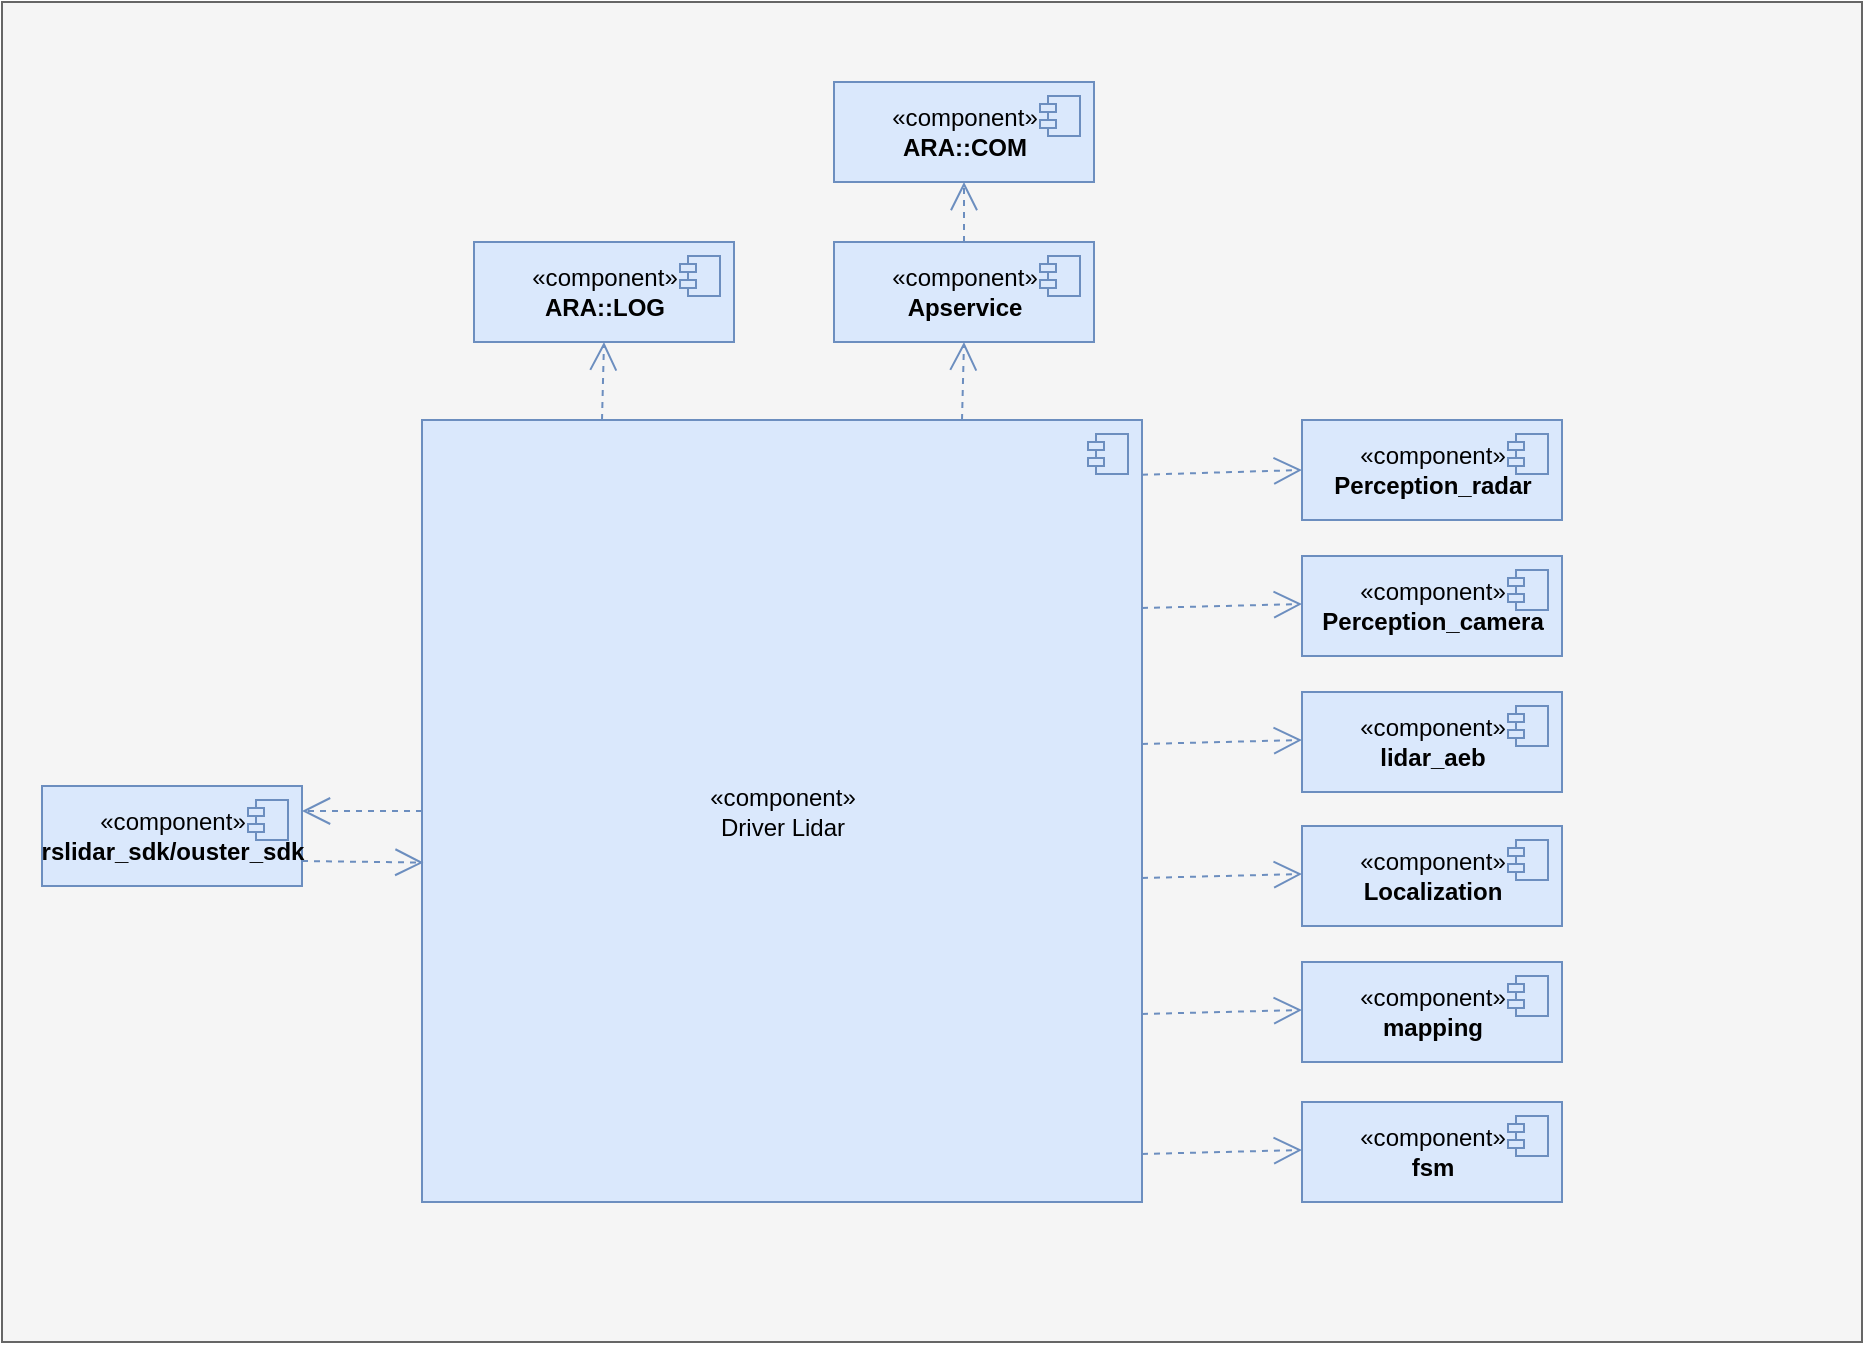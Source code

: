<mxfile version="21.5.0" type="github">
  <diagram name="第 1 页" id="PbC_2C6NFUbbkN98WZid">
    <mxGraphModel dx="1220" dy="665" grid="1" gridSize="10" guides="1" tooltips="1" connect="1" arrows="1" fold="1" page="1" pageScale="1" pageWidth="1920" pageHeight="1200" math="0" shadow="0">
      <root>
        <mxCell id="0" />
        <mxCell id="1" parent="0" />
        <mxCell id="U0jA1PSBCxF5mqMECEca-1" value="" style="html=1;fillColor=#f5f5f5;fontColor=#333333;strokeColor=#666666;" vertex="1" parent="1">
          <mxGeometry x="270" y="50" width="930" height="670" as="geometry" />
        </mxCell>
        <mxCell id="U0jA1PSBCxF5mqMECEca-2" value="«c&lt;span&gt;omponent&lt;/span&gt;»&lt;br&gt;Driver Lidar" style="html=1;dropTarget=0;fontStyle=0;fillColor=#dae8fc;strokeColor=#6c8ebf;" vertex="1" parent="1">
          <mxGeometry x="480" y="259" width="360" height="391" as="geometry" />
        </mxCell>
        <mxCell id="U0jA1PSBCxF5mqMECEca-3" value="" style="shape=module;jettyWidth=8;jettyHeight=4;fillColor=#dae8fc;strokeColor=#6c8ebf;" vertex="1" parent="U0jA1PSBCxF5mqMECEca-2">
          <mxGeometry x="1" width="20" height="20" relative="1" as="geometry">
            <mxPoint x="-27" y="7" as="offset" />
          </mxGeometry>
        </mxCell>
        <mxCell id="U0jA1PSBCxF5mqMECEca-4" value="«c&lt;span&gt;omponent&lt;/span&gt;»&lt;br&gt;&lt;b&gt;ARA::LOG&lt;/b&gt;" style="html=1;dropTarget=0;fontStyle=0;fillColor=#dae8fc;strokeColor=#6c8ebf;align=center;" vertex="1" parent="1">
          <mxGeometry x="506" y="170" width="130" height="50" as="geometry" />
        </mxCell>
        <mxCell id="U0jA1PSBCxF5mqMECEca-5" value="" style="shape=module;jettyWidth=8;jettyHeight=4;fillColor=#dae8fc;strokeColor=#6c8ebf;" vertex="1" parent="U0jA1PSBCxF5mqMECEca-4">
          <mxGeometry x="1" width="20" height="20" relative="1" as="geometry">
            <mxPoint x="-27" y="7" as="offset" />
          </mxGeometry>
        </mxCell>
        <mxCell id="U0jA1PSBCxF5mqMECEca-6" value="«c&lt;span&gt;omponent&lt;/span&gt;»&lt;br&gt;&lt;b&gt;Apservice&lt;/b&gt;" style="html=1;dropTarget=0;fontStyle=0;fillColor=#dae8fc;strokeColor=#6c8ebf;align=center;" vertex="1" parent="1">
          <mxGeometry x="686" y="170" width="130" height="50" as="geometry" />
        </mxCell>
        <mxCell id="U0jA1PSBCxF5mqMECEca-7" value="" style="shape=module;jettyWidth=8;jettyHeight=4;fillColor=#dae8fc;strokeColor=#6c8ebf;" vertex="1" parent="U0jA1PSBCxF5mqMECEca-6">
          <mxGeometry x="1" width="20" height="20" relative="1" as="geometry">
            <mxPoint x="-27" y="7" as="offset" />
          </mxGeometry>
        </mxCell>
        <mxCell id="U0jA1PSBCxF5mqMECEca-8" value="" style="endArrow=open;endSize=12;dashed=1;html=1;rounded=0;entryX=0.5;entryY=1;entryDx=0;entryDy=0;exitX=0.75;exitY=0;exitDx=0;exitDy=0;fillColor=#dae8fc;strokeColor=#6c8ebf;" edge="1" parent="1" source="U0jA1PSBCxF5mqMECEca-2" target="U0jA1PSBCxF5mqMECEca-6">
          <mxGeometry width="160" relative="1" as="geometry">
            <mxPoint x="698" y="170" as="sourcePoint" />
            <mxPoint x="705" y="230" as="targetPoint" />
          </mxGeometry>
        </mxCell>
        <mxCell id="U0jA1PSBCxF5mqMECEca-9" value="" style="endArrow=open;endSize=12;dashed=1;html=1;rounded=0;entryX=0.5;entryY=1;entryDx=0;entryDy=0;exitX=0.25;exitY=0;exitDx=0;exitDy=0;fillColor=#dae8fc;strokeColor=#6c8ebf;" edge="1" parent="1" source="U0jA1PSBCxF5mqMECEca-2" target="U0jA1PSBCxF5mqMECEca-4">
          <mxGeometry width="160" relative="1" as="geometry">
            <mxPoint x="706.16" y="284.68" as="sourcePoint" />
            <mxPoint x="705" y="230" as="targetPoint" />
          </mxGeometry>
        </mxCell>
        <mxCell id="U0jA1PSBCxF5mqMECEca-10" value="«c&lt;span&gt;omponent&lt;/span&gt;»&lt;br&gt;&lt;b&gt;rslidar_sdk/ouster_sdk&lt;/b&gt;" style="html=1;dropTarget=0;fontStyle=0;fillColor=#dae8fc;strokeColor=#6c8ebf;align=center;" vertex="1" parent="1">
          <mxGeometry x="290" y="442" width="130" height="50" as="geometry" />
        </mxCell>
        <mxCell id="U0jA1PSBCxF5mqMECEca-11" value="" style="shape=module;jettyWidth=8;jettyHeight=4;fillColor=#dae8fc;strokeColor=#6c8ebf;" vertex="1" parent="U0jA1PSBCxF5mqMECEca-10">
          <mxGeometry x="1" width="20" height="20" relative="1" as="geometry">
            <mxPoint x="-27" y="7" as="offset" />
          </mxGeometry>
        </mxCell>
        <mxCell id="U0jA1PSBCxF5mqMECEca-12" value="" style="endArrow=open;endSize=12;dashed=1;html=1;rounded=0;entryX=1;entryY=0.25;entryDx=0;entryDy=0;exitX=0;exitY=0.5;exitDx=0;exitDy=0;fillColor=#dae8fc;strokeColor=#6c8ebf;" edge="1" parent="1" target="U0jA1PSBCxF5mqMECEca-10" source="U0jA1PSBCxF5mqMECEca-2">
          <mxGeometry width="160" relative="1" as="geometry">
            <mxPoint x="479.13" y="271.32" as="sourcePoint" />
            <mxPoint x="563" y="178" as="targetPoint" />
          </mxGeometry>
        </mxCell>
        <mxCell id="U0jA1PSBCxF5mqMECEca-13" value="" style="endArrow=open;endSize=12;dashed=1;html=1;rounded=0;exitX=1;exitY=0.75;exitDx=0;exitDy=0;fillColor=#dae8fc;strokeColor=#6c8ebf;entryX=0.002;entryY=0.566;entryDx=0;entryDy=0;entryPerimeter=0;" edge="1" parent="1" source="U0jA1PSBCxF5mqMECEca-10" target="U0jA1PSBCxF5mqMECEca-2">
          <mxGeometry width="160" relative="1" as="geometry">
            <mxPoint x="489.13" y="281.32" as="sourcePoint" />
            <mxPoint x="479.13" y="295.32" as="targetPoint" />
          </mxGeometry>
        </mxCell>
        <mxCell id="U0jA1PSBCxF5mqMECEca-18" value="«c&lt;span&gt;omponent&lt;/span&gt;»&lt;br&gt;&lt;b style=&quot;border-color: var(--border-color);&quot;&gt;Perception_radar&lt;/b&gt;" style="html=1;dropTarget=0;fontStyle=0;fillColor=#dae8fc;strokeColor=#6c8ebf;align=center;" vertex="1" parent="1">
          <mxGeometry x="920" y="259" width="130" height="50" as="geometry" />
        </mxCell>
        <mxCell id="U0jA1PSBCxF5mqMECEca-19" value="" style="shape=module;jettyWidth=8;jettyHeight=4;fillColor=#dae8fc;strokeColor=#6c8ebf;" vertex="1" parent="U0jA1PSBCxF5mqMECEca-18">
          <mxGeometry x="1" width="20" height="20" relative="1" as="geometry">
            <mxPoint x="-27" y="7" as="offset" />
          </mxGeometry>
        </mxCell>
        <mxCell id="U0jA1PSBCxF5mqMECEca-20" value="«c&lt;span&gt;omponent&lt;/span&gt;»&lt;br&gt;&lt;b&gt;Perception_camera&lt;/b&gt;" style="html=1;dropTarget=0;fontStyle=0;fillColor=#dae8fc;strokeColor=#6c8ebf;align=center;" vertex="1" parent="1">
          <mxGeometry x="920" y="327" width="130" height="50" as="geometry" />
        </mxCell>
        <mxCell id="U0jA1PSBCxF5mqMECEca-21" value="" style="shape=module;jettyWidth=8;jettyHeight=4;fillColor=#dae8fc;strokeColor=#6c8ebf;" vertex="1" parent="U0jA1PSBCxF5mqMECEca-20">
          <mxGeometry x="1" width="20" height="20" relative="1" as="geometry">
            <mxPoint x="-27" y="7" as="offset" />
          </mxGeometry>
        </mxCell>
        <mxCell id="U0jA1PSBCxF5mqMECEca-22" value="«c&lt;span&gt;omponent&lt;/span&gt;»&lt;br&gt;&lt;b&gt;lidar_aeb&lt;/b&gt;" style="html=1;dropTarget=0;fontStyle=0;fillColor=#dae8fc;strokeColor=#6c8ebf;align=center;" vertex="1" parent="1">
          <mxGeometry x="920" y="395" width="130" height="50" as="geometry" />
        </mxCell>
        <mxCell id="U0jA1PSBCxF5mqMECEca-23" value="" style="shape=module;jettyWidth=8;jettyHeight=4;fillColor=#dae8fc;strokeColor=#6c8ebf;" vertex="1" parent="U0jA1PSBCxF5mqMECEca-22">
          <mxGeometry x="1" width="20" height="20" relative="1" as="geometry">
            <mxPoint x="-27" y="7" as="offset" />
          </mxGeometry>
        </mxCell>
        <mxCell id="U0jA1PSBCxF5mqMECEca-37" value="«c&lt;span&gt;omponent&lt;/span&gt;»&lt;br&gt;&lt;b&gt;Localization&lt;/b&gt;" style="html=1;dropTarget=0;fontStyle=0;fillColor=#dae8fc;strokeColor=#6c8ebf;align=center;" vertex="1" parent="1">
          <mxGeometry x="920" y="462" width="130" height="50" as="geometry" />
        </mxCell>
        <mxCell id="U0jA1PSBCxF5mqMECEca-38" value="" style="shape=module;jettyWidth=8;jettyHeight=4;fillColor=#dae8fc;strokeColor=#6c8ebf;" vertex="1" parent="U0jA1PSBCxF5mqMECEca-37">
          <mxGeometry x="1" width="20" height="20" relative="1" as="geometry">
            <mxPoint x="-27" y="7" as="offset" />
          </mxGeometry>
        </mxCell>
        <mxCell id="U0jA1PSBCxF5mqMECEca-41" value="«c&lt;span&gt;omponent&lt;/span&gt;»&lt;br&gt;&lt;b&gt;mapping&lt;/b&gt;" style="html=1;dropTarget=0;fontStyle=0;fillColor=#dae8fc;strokeColor=#6c8ebf;align=center;" vertex="1" parent="1">
          <mxGeometry x="920" y="530" width="130" height="50" as="geometry" />
        </mxCell>
        <mxCell id="U0jA1PSBCxF5mqMECEca-42" value="" style="shape=module;jettyWidth=8;jettyHeight=4;fillColor=#dae8fc;strokeColor=#6c8ebf;" vertex="1" parent="U0jA1PSBCxF5mqMECEca-41">
          <mxGeometry x="1" width="20" height="20" relative="1" as="geometry">
            <mxPoint x="-27" y="7" as="offset" />
          </mxGeometry>
        </mxCell>
        <mxCell id="U0jA1PSBCxF5mqMECEca-50" value="«c&lt;span&gt;omponent&lt;/span&gt;»&lt;br&gt;&lt;b&gt;ARA::COM&lt;/b&gt;" style="html=1;dropTarget=0;fontStyle=0;fillColor=#dae8fc;strokeColor=#6c8ebf;align=center;" vertex="1" parent="1">
          <mxGeometry x="686" y="90" width="130" height="50" as="geometry" />
        </mxCell>
        <mxCell id="U0jA1PSBCxF5mqMECEca-51" value="" style="shape=module;jettyWidth=8;jettyHeight=4;fillColor=#dae8fc;strokeColor=#6c8ebf;" vertex="1" parent="U0jA1PSBCxF5mqMECEca-50">
          <mxGeometry x="1" width="20" height="20" relative="1" as="geometry">
            <mxPoint x="-27" y="7" as="offset" />
          </mxGeometry>
        </mxCell>
        <mxCell id="U0jA1PSBCxF5mqMECEca-52" value="" style="endArrow=open;endSize=12;dashed=1;html=1;rounded=0;entryX=0.5;entryY=1;entryDx=0;entryDy=0;fillColor=#dae8fc;strokeColor=#6c8ebf;" edge="1" parent="1" source="U0jA1PSBCxF5mqMECEca-6" target="U0jA1PSBCxF5mqMECEca-50">
          <mxGeometry width="160" relative="1" as="geometry">
            <mxPoint x="760" y="269" as="sourcePoint" />
            <mxPoint x="761" y="230" as="targetPoint" />
          </mxGeometry>
        </mxCell>
        <mxCell id="U0jA1PSBCxF5mqMECEca-53" value="«c&lt;span&gt;omponent&lt;/span&gt;»&lt;br&gt;&lt;b&gt;fsm&lt;/b&gt;" style="html=1;dropTarget=0;fontStyle=0;fillColor=#dae8fc;strokeColor=#6c8ebf;align=center;" vertex="1" parent="1">
          <mxGeometry x="920" y="600" width="130" height="50" as="geometry" />
        </mxCell>
        <mxCell id="U0jA1PSBCxF5mqMECEca-54" value="" style="shape=module;jettyWidth=8;jettyHeight=4;fillColor=#dae8fc;strokeColor=#6c8ebf;" vertex="1" parent="U0jA1PSBCxF5mqMECEca-53">
          <mxGeometry x="1" width="20" height="20" relative="1" as="geometry">
            <mxPoint x="-27" y="7" as="offset" />
          </mxGeometry>
        </mxCell>
        <mxCell id="U0jA1PSBCxF5mqMECEca-55" value="" style="endArrow=open;endSize=12;dashed=1;html=1;rounded=0;exitX=1;exitY=0.07;exitDx=0;exitDy=0;fillColor=#dae8fc;strokeColor=#6c8ebf;entryX=0;entryY=0.5;entryDx=0;entryDy=0;exitPerimeter=0;" edge="1" parent="1" source="U0jA1PSBCxF5mqMECEca-2" target="U0jA1PSBCxF5mqMECEca-18">
          <mxGeometry width="160" relative="1" as="geometry">
            <mxPoint x="430" y="490" as="sourcePoint" />
            <mxPoint x="491" y="490" as="targetPoint" />
          </mxGeometry>
        </mxCell>
        <mxCell id="U0jA1PSBCxF5mqMECEca-56" value="" style="endArrow=open;endSize=12;dashed=1;html=1;rounded=0;exitX=1;exitY=0.07;exitDx=0;exitDy=0;fillColor=#dae8fc;strokeColor=#6c8ebf;entryX=0;entryY=0.5;entryDx=0;entryDy=0;exitPerimeter=0;" edge="1" parent="1">
          <mxGeometry width="160" relative="1" as="geometry">
            <mxPoint x="840" y="353" as="sourcePoint" />
            <mxPoint x="920" y="351" as="targetPoint" />
          </mxGeometry>
        </mxCell>
        <mxCell id="U0jA1PSBCxF5mqMECEca-57" value="" style="endArrow=open;endSize=12;dashed=1;html=1;rounded=0;exitX=1;exitY=0.07;exitDx=0;exitDy=0;fillColor=#dae8fc;strokeColor=#6c8ebf;entryX=0;entryY=0.5;entryDx=0;entryDy=0;exitPerimeter=0;" edge="1" parent="1">
          <mxGeometry width="160" relative="1" as="geometry">
            <mxPoint x="840" y="421" as="sourcePoint" />
            <mxPoint x="920" y="419" as="targetPoint" />
          </mxGeometry>
        </mxCell>
        <mxCell id="U0jA1PSBCxF5mqMECEca-58" value="" style="endArrow=open;endSize=12;dashed=1;html=1;rounded=0;exitX=1;exitY=0.07;exitDx=0;exitDy=0;fillColor=#dae8fc;strokeColor=#6c8ebf;entryX=0;entryY=0.5;entryDx=0;entryDy=0;exitPerimeter=0;" edge="1" parent="1">
          <mxGeometry width="160" relative="1" as="geometry">
            <mxPoint x="840" y="488" as="sourcePoint" />
            <mxPoint x="920" y="486" as="targetPoint" />
          </mxGeometry>
        </mxCell>
        <mxCell id="U0jA1PSBCxF5mqMECEca-59" value="" style="endArrow=open;endSize=12;dashed=1;html=1;rounded=0;exitX=1;exitY=0.07;exitDx=0;exitDy=0;fillColor=#dae8fc;strokeColor=#6c8ebf;entryX=0;entryY=0.5;entryDx=0;entryDy=0;exitPerimeter=0;" edge="1" parent="1">
          <mxGeometry width="160" relative="1" as="geometry">
            <mxPoint x="840" y="556" as="sourcePoint" />
            <mxPoint x="920" y="554" as="targetPoint" />
          </mxGeometry>
        </mxCell>
        <mxCell id="U0jA1PSBCxF5mqMECEca-60" value="" style="endArrow=open;endSize=12;dashed=1;html=1;rounded=0;exitX=1;exitY=0.07;exitDx=0;exitDy=0;fillColor=#dae8fc;strokeColor=#6c8ebf;entryX=0;entryY=0.5;entryDx=0;entryDy=0;exitPerimeter=0;" edge="1" parent="1">
          <mxGeometry width="160" relative="1" as="geometry">
            <mxPoint x="840" y="626" as="sourcePoint" />
            <mxPoint x="920" y="624" as="targetPoint" />
          </mxGeometry>
        </mxCell>
      </root>
    </mxGraphModel>
  </diagram>
</mxfile>

